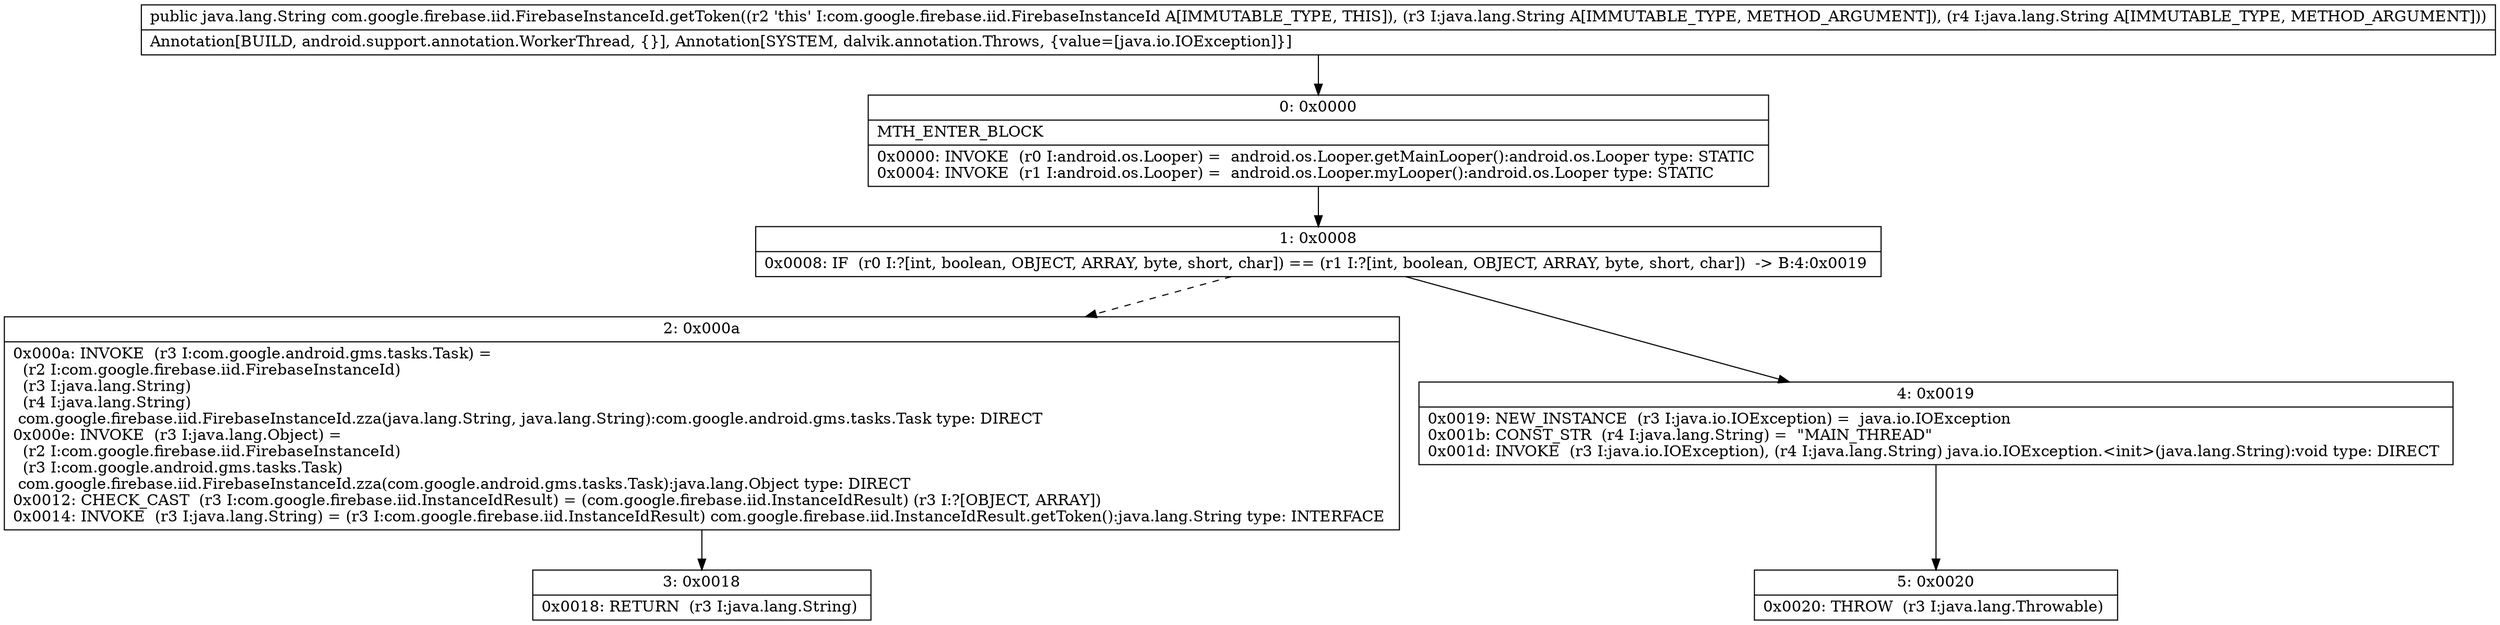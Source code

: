 digraph "CFG forcom.google.firebase.iid.FirebaseInstanceId.getToken(Ljava\/lang\/String;Ljava\/lang\/String;)Ljava\/lang\/String;" {
Node_0 [shape=record,label="{0\:\ 0x0000|MTH_ENTER_BLOCK\l|0x0000: INVOKE  (r0 I:android.os.Looper) =  android.os.Looper.getMainLooper():android.os.Looper type: STATIC \l0x0004: INVOKE  (r1 I:android.os.Looper) =  android.os.Looper.myLooper():android.os.Looper type: STATIC \l}"];
Node_1 [shape=record,label="{1\:\ 0x0008|0x0008: IF  (r0 I:?[int, boolean, OBJECT, ARRAY, byte, short, char]) == (r1 I:?[int, boolean, OBJECT, ARRAY, byte, short, char])  \-\> B:4:0x0019 \l}"];
Node_2 [shape=record,label="{2\:\ 0x000a|0x000a: INVOKE  (r3 I:com.google.android.gms.tasks.Task) = \l  (r2 I:com.google.firebase.iid.FirebaseInstanceId)\l  (r3 I:java.lang.String)\l  (r4 I:java.lang.String)\l com.google.firebase.iid.FirebaseInstanceId.zza(java.lang.String, java.lang.String):com.google.android.gms.tasks.Task type: DIRECT \l0x000e: INVOKE  (r3 I:java.lang.Object) = \l  (r2 I:com.google.firebase.iid.FirebaseInstanceId)\l  (r3 I:com.google.android.gms.tasks.Task)\l com.google.firebase.iid.FirebaseInstanceId.zza(com.google.android.gms.tasks.Task):java.lang.Object type: DIRECT \l0x0012: CHECK_CAST  (r3 I:com.google.firebase.iid.InstanceIdResult) = (com.google.firebase.iid.InstanceIdResult) (r3 I:?[OBJECT, ARRAY]) \l0x0014: INVOKE  (r3 I:java.lang.String) = (r3 I:com.google.firebase.iid.InstanceIdResult) com.google.firebase.iid.InstanceIdResult.getToken():java.lang.String type: INTERFACE \l}"];
Node_3 [shape=record,label="{3\:\ 0x0018|0x0018: RETURN  (r3 I:java.lang.String) \l}"];
Node_4 [shape=record,label="{4\:\ 0x0019|0x0019: NEW_INSTANCE  (r3 I:java.io.IOException) =  java.io.IOException \l0x001b: CONST_STR  (r4 I:java.lang.String) =  \"MAIN_THREAD\" \l0x001d: INVOKE  (r3 I:java.io.IOException), (r4 I:java.lang.String) java.io.IOException.\<init\>(java.lang.String):void type: DIRECT \l}"];
Node_5 [shape=record,label="{5\:\ 0x0020|0x0020: THROW  (r3 I:java.lang.Throwable) \l}"];
MethodNode[shape=record,label="{public java.lang.String com.google.firebase.iid.FirebaseInstanceId.getToken((r2 'this' I:com.google.firebase.iid.FirebaseInstanceId A[IMMUTABLE_TYPE, THIS]), (r3 I:java.lang.String A[IMMUTABLE_TYPE, METHOD_ARGUMENT]), (r4 I:java.lang.String A[IMMUTABLE_TYPE, METHOD_ARGUMENT]))  | Annotation[BUILD, android.support.annotation.WorkerThread, \{\}], Annotation[SYSTEM, dalvik.annotation.Throws, \{value=[java.io.IOException]\}]\l}"];
MethodNode -> Node_0;
Node_0 -> Node_1;
Node_1 -> Node_2[style=dashed];
Node_1 -> Node_4;
Node_2 -> Node_3;
Node_4 -> Node_5;
}

